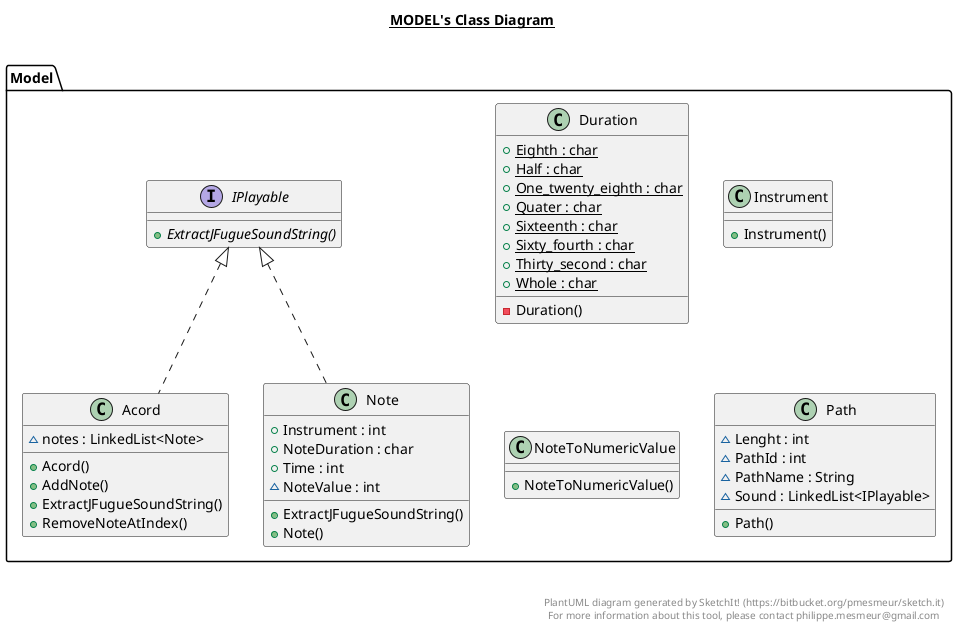 @startuml

title __MODEL's Class Diagram__\n

  namespace Model {
    class Model.Acord {
        ~ notes : LinkedList<Note>
        + Acord()
        + AddNote()
        + ExtractJFugueSoundString()
        + RemoveNoteAtIndex()
    }
  }
  

  namespace Model {
    class Model.Duration {
        {static} + Eighth : char
        {static} + Half : char
        {static} + One_twenty_eighth : char
        {static} + Quater : char
        {static} + Sixteenth : char
        {static} + Sixty_fourth : char
        {static} + Thirty_second : char
        {static} + Whole : char
        - Duration()
    }
  }
  

  namespace Model {
    interface Model.IPlayable {
        {abstract} + ExtractJFugueSoundString()
    }
  }
  

  namespace Model {
    class Model.Instrument {
        + Instrument()
    }
  }
  

  namespace Model {
    class Model.Note {
        + Instrument : int
        + NoteDuration : char
        + Time : int
        ~ NoteValue : int
        + ExtractJFugueSoundString()
        + Note()
    }
  }
  

  namespace Model {
    class Model.NoteToNumericValue {
        + NoteToNumericValue()
    }
  }
  

  namespace Model {
    class Model.Path {
        ~ Lenght : int
        ~ PathId : int
        ~ PathName : String
        ~ Sound : LinkedList<IPlayable>
        + Path()
    }
  }
  

  Model.Acord .up.|> Model.IPlayable
  Model.Note .up.|> Model.IPlayable


right footer


PlantUML diagram generated by SketchIt! (https://bitbucket.org/pmesmeur/sketch.it)
For more information about this tool, please contact philippe.mesmeur@gmail.com
endfooter

@enduml
